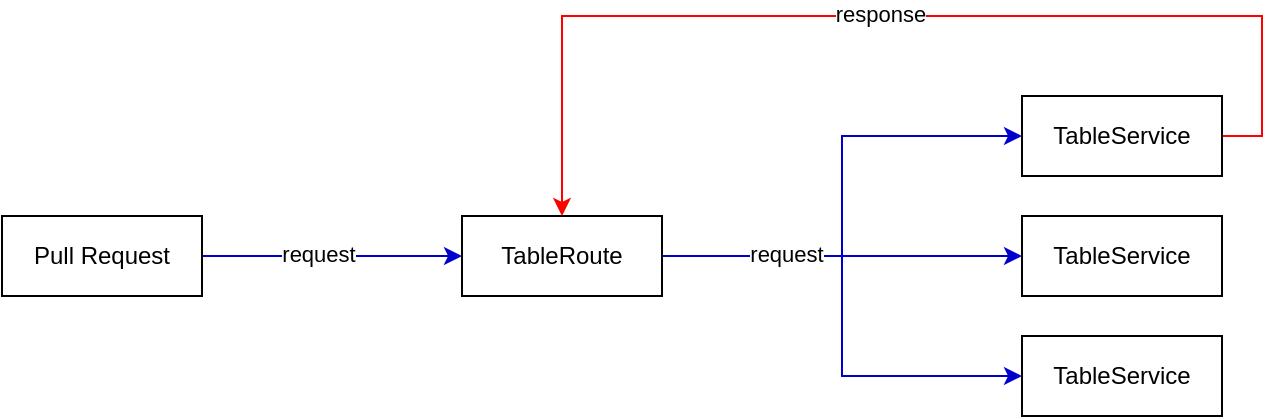 <mxfile version="15.9.4" type="github">
  <diagram id="Gvvp7CVzobxA9mraUu26" name="Page-1">
    <mxGraphModel dx="1298" dy="809" grid="1" gridSize="10" guides="1" tooltips="1" connect="1" arrows="1" fold="1" page="1" pageScale="1" pageWidth="827" pageHeight="1169" math="0" shadow="0">
      <root>
        <mxCell id="0" />
        <mxCell id="1" parent="0" />
        <mxCell id="gmb-JLM25UN-HSaWRKSt-3" style="edgeStyle=orthogonalEdgeStyle;rounded=0;orthogonalLoop=1;jettySize=auto;html=1;exitX=1;exitY=0.5;exitDx=0;exitDy=0;entryX=0;entryY=0.5;entryDx=0;entryDy=0;strokeColor=#0000CC;" parent="1" source="gmb-JLM25UN-HSaWRKSt-1" target="gmb-JLM25UN-HSaWRKSt-2" edge="1">
          <mxGeometry relative="1" as="geometry" />
        </mxCell>
        <mxCell id="KUg_e7DA-ukjiks3nUzK-2" value="request" style="edgeLabel;html=1;align=center;verticalAlign=middle;resizable=0;points=[];" vertex="1" connectable="0" parent="gmb-JLM25UN-HSaWRKSt-3">
          <mxGeometry x="-0.108" y="1" relative="1" as="geometry">
            <mxPoint as="offset" />
          </mxGeometry>
        </mxCell>
        <mxCell id="gmb-JLM25UN-HSaWRKSt-1" value="Pull Request" style="rounded=0;whiteSpace=wrap;html=1;" parent="1" vertex="1">
          <mxGeometry x="30" y="165" width="100" height="40" as="geometry" />
        </mxCell>
        <mxCell id="gmb-JLM25UN-HSaWRKSt-7" style="edgeStyle=orthogonalEdgeStyle;rounded=0;orthogonalLoop=1;jettySize=auto;html=1;exitX=1;exitY=0.5;exitDx=0;exitDy=0;entryX=0;entryY=0.5;entryDx=0;entryDy=0;strokeColor=#0000CC;" parent="1" source="gmb-JLM25UN-HSaWRKSt-2" target="gmb-JLM25UN-HSaWRKSt-4" edge="1">
          <mxGeometry relative="1" as="geometry" />
        </mxCell>
        <mxCell id="gmb-JLM25UN-HSaWRKSt-8" style="edgeStyle=orthogonalEdgeStyle;rounded=0;orthogonalLoop=1;jettySize=auto;html=1;exitX=1;exitY=0.5;exitDx=0;exitDy=0;entryX=0;entryY=0.5;entryDx=0;entryDy=0;strokeColor=#0000CC;" parent="1" source="gmb-JLM25UN-HSaWRKSt-2" target="gmb-JLM25UN-HSaWRKSt-5" edge="1">
          <mxGeometry relative="1" as="geometry" />
        </mxCell>
        <mxCell id="gmb-JLM25UN-HSaWRKSt-9" style="edgeStyle=orthogonalEdgeStyle;rounded=0;orthogonalLoop=1;jettySize=auto;html=1;exitX=1;exitY=0.5;exitDx=0;exitDy=0;entryX=0;entryY=0.5;entryDx=0;entryDy=0;strokeColor=#0000CC;" parent="1" source="gmb-JLM25UN-HSaWRKSt-2" target="gmb-JLM25UN-HSaWRKSt-6" edge="1">
          <mxGeometry relative="1" as="geometry" />
        </mxCell>
        <mxCell id="KUg_e7DA-ukjiks3nUzK-3" value="request" style="edgeLabel;html=1;align=center;verticalAlign=middle;resizable=0;points=[];" vertex="1" connectable="0" parent="gmb-JLM25UN-HSaWRKSt-9">
          <mxGeometry x="-0.483" y="1" relative="1" as="geometry">
            <mxPoint as="offset" />
          </mxGeometry>
        </mxCell>
        <mxCell id="gmb-JLM25UN-HSaWRKSt-2" value="TableRoute" style="rounded=0;whiteSpace=wrap;html=1;" parent="1" vertex="1">
          <mxGeometry x="260" y="165" width="100" height="40" as="geometry" />
        </mxCell>
        <mxCell id="KUg_e7DA-ukjiks3nUzK-1" style="edgeStyle=orthogonalEdgeStyle;rounded=0;orthogonalLoop=1;jettySize=auto;html=1;exitX=1;exitY=0.5;exitDx=0;exitDy=0;entryX=0.5;entryY=0;entryDx=0;entryDy=0;strokeColor=#FF0000;" edge="1" parent="1" source="gmb-JLM25UN-HSaWRKSt-4" target="gmb-JLM25UN-HSaWRKSt-2">
          <mxGeometry relative="1" as="geometry">
            <Array as="points">
              <mxPoint x="660" y="125" />
              <mxPoint x="660" y="65" />
              <mxPoint x="310" y="65" />
            </Array>
          </mxGeometry>
        </mxCell>
        <mxCell id="KUg_e7DA-ukjiks3nUzK-4" value="response" style="edgeLabel;html=1;align=center;verticalAlign=middle;resizable=0;points=[];" vertex="1" connectable="0" parent="KUg_e7DA-ukjiks3nUzK-1">
          <mxGeometry x="0.023" y="-1" relative="1" as="geometry">
            <mxPoint as="offset" />
          </mxGeometry>
        </mxCell>
        <mxCell id="gmb-JLM25UN-HSaWRKSt-4" value="TableService" style="rounded=0;whiteSpace=wrap;html=1;" parent="1" vertex="1">
          <mxGeometry x="540" y="105" width="100" height="40" as="geometry" />
        </mxCell>
        <mxCell id="gmb-JLM25UN-HSaWRKSt-5" value="TableService" style="rounded=0;whiteSpace=wrap;html=1;" parent="1" vertex="1">
          <mxGeometry x="540" y="165" width="100" height="40" as="geometry" />
        </mxCell>
        <mxCell id="gmb-JLM25UN-HSaWRKSt-6" value="TableService" style="rounded=0;whiteSpace=wrap;html=1;" parent="1" vertex="1">
          <mxGeometry x="540" y="225" width="100" height="40" as="geometry" />
        </mxCell>
      </root>
    </mxGraphModel>
  </diagram>
</mxfile>
